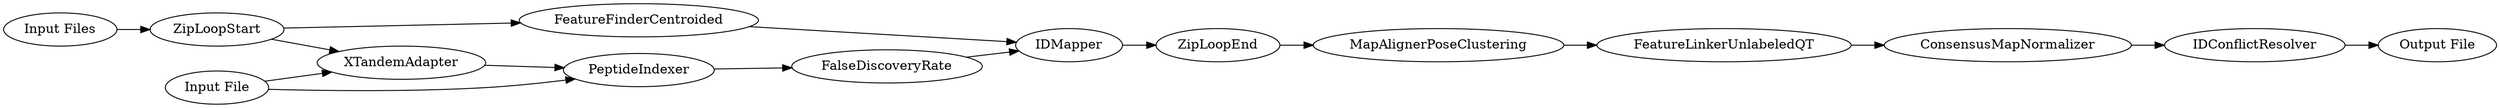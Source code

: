 digraph {
	"-8895334258941698155_200" [label=XTandemAdapter]
	"-8895334258941698155_195" [label=FeatureLinkerUnlabeledQT]
	"-8895334258941698155_192" [label=FeatureFinderCentroided]
	"-8895334258941698155_2" [label=ZipLoopStart]
	"-8895334258941698155_197" [label=IDConflictResolver]
	"-8895334258941698155_1" [label="Input Files"]
	"-8895334258941698155_198" [label="Output File"]
	"-8895334258941698155_193" [label=IDMapper]
	"-8895334258941698155_196" [label=ConsensusMapNormalizer]
	"-8895334258941698155_194" [label=MapAlignerPoseClustering]
	"-8895334258941698155_4" [label=ZipLoopEnd]
	"-8895334258941698155_199" [label=FalseDiscoveryRate]
	"-8895334258941698155_6" [label="Input File"]
	"-8895334258941698155_189" [label=PeptideIndexer]
	"-8895334258941698155_2" -> "-8895334258941698155_200"
	"-8895334258941698155_1" -> "-8895334258941698155_2"
	"-8895334258941698155_189" -> "-8895334258941698155_199"
	"-8895334258941698155_6" -> "-8895334258941698155_189"
	"-8895334258941698155_199" -> "-8895334258941698155_193"
	"-8895334258941698155_6" -> "-8895334258941698155_200"
	"-8895334258941698155_192" -> "-8895334258941698155_193"
	"-8895334258941698155_2" -> "-8895334258941698155_192"
	"-8895334258941698155_194" -> "-8895334258941698155_195"
	"-8895334258941698155_196" -> "-8895334258941698155_197"
	"-8895334258941698155_200" -> "-8895334258941698155_189"
	"-8895334258941698155_193" -> "-8895334258941698155_4"
	"-8895334258941698155_4" -> "-8895334258941698155_194"
	"-8895334258941698155_197" -> "-8895334258941698155_198"
	"-8895334258941698155_195" -> "-8895334258941698155_196"
	rankdir=LR
}

